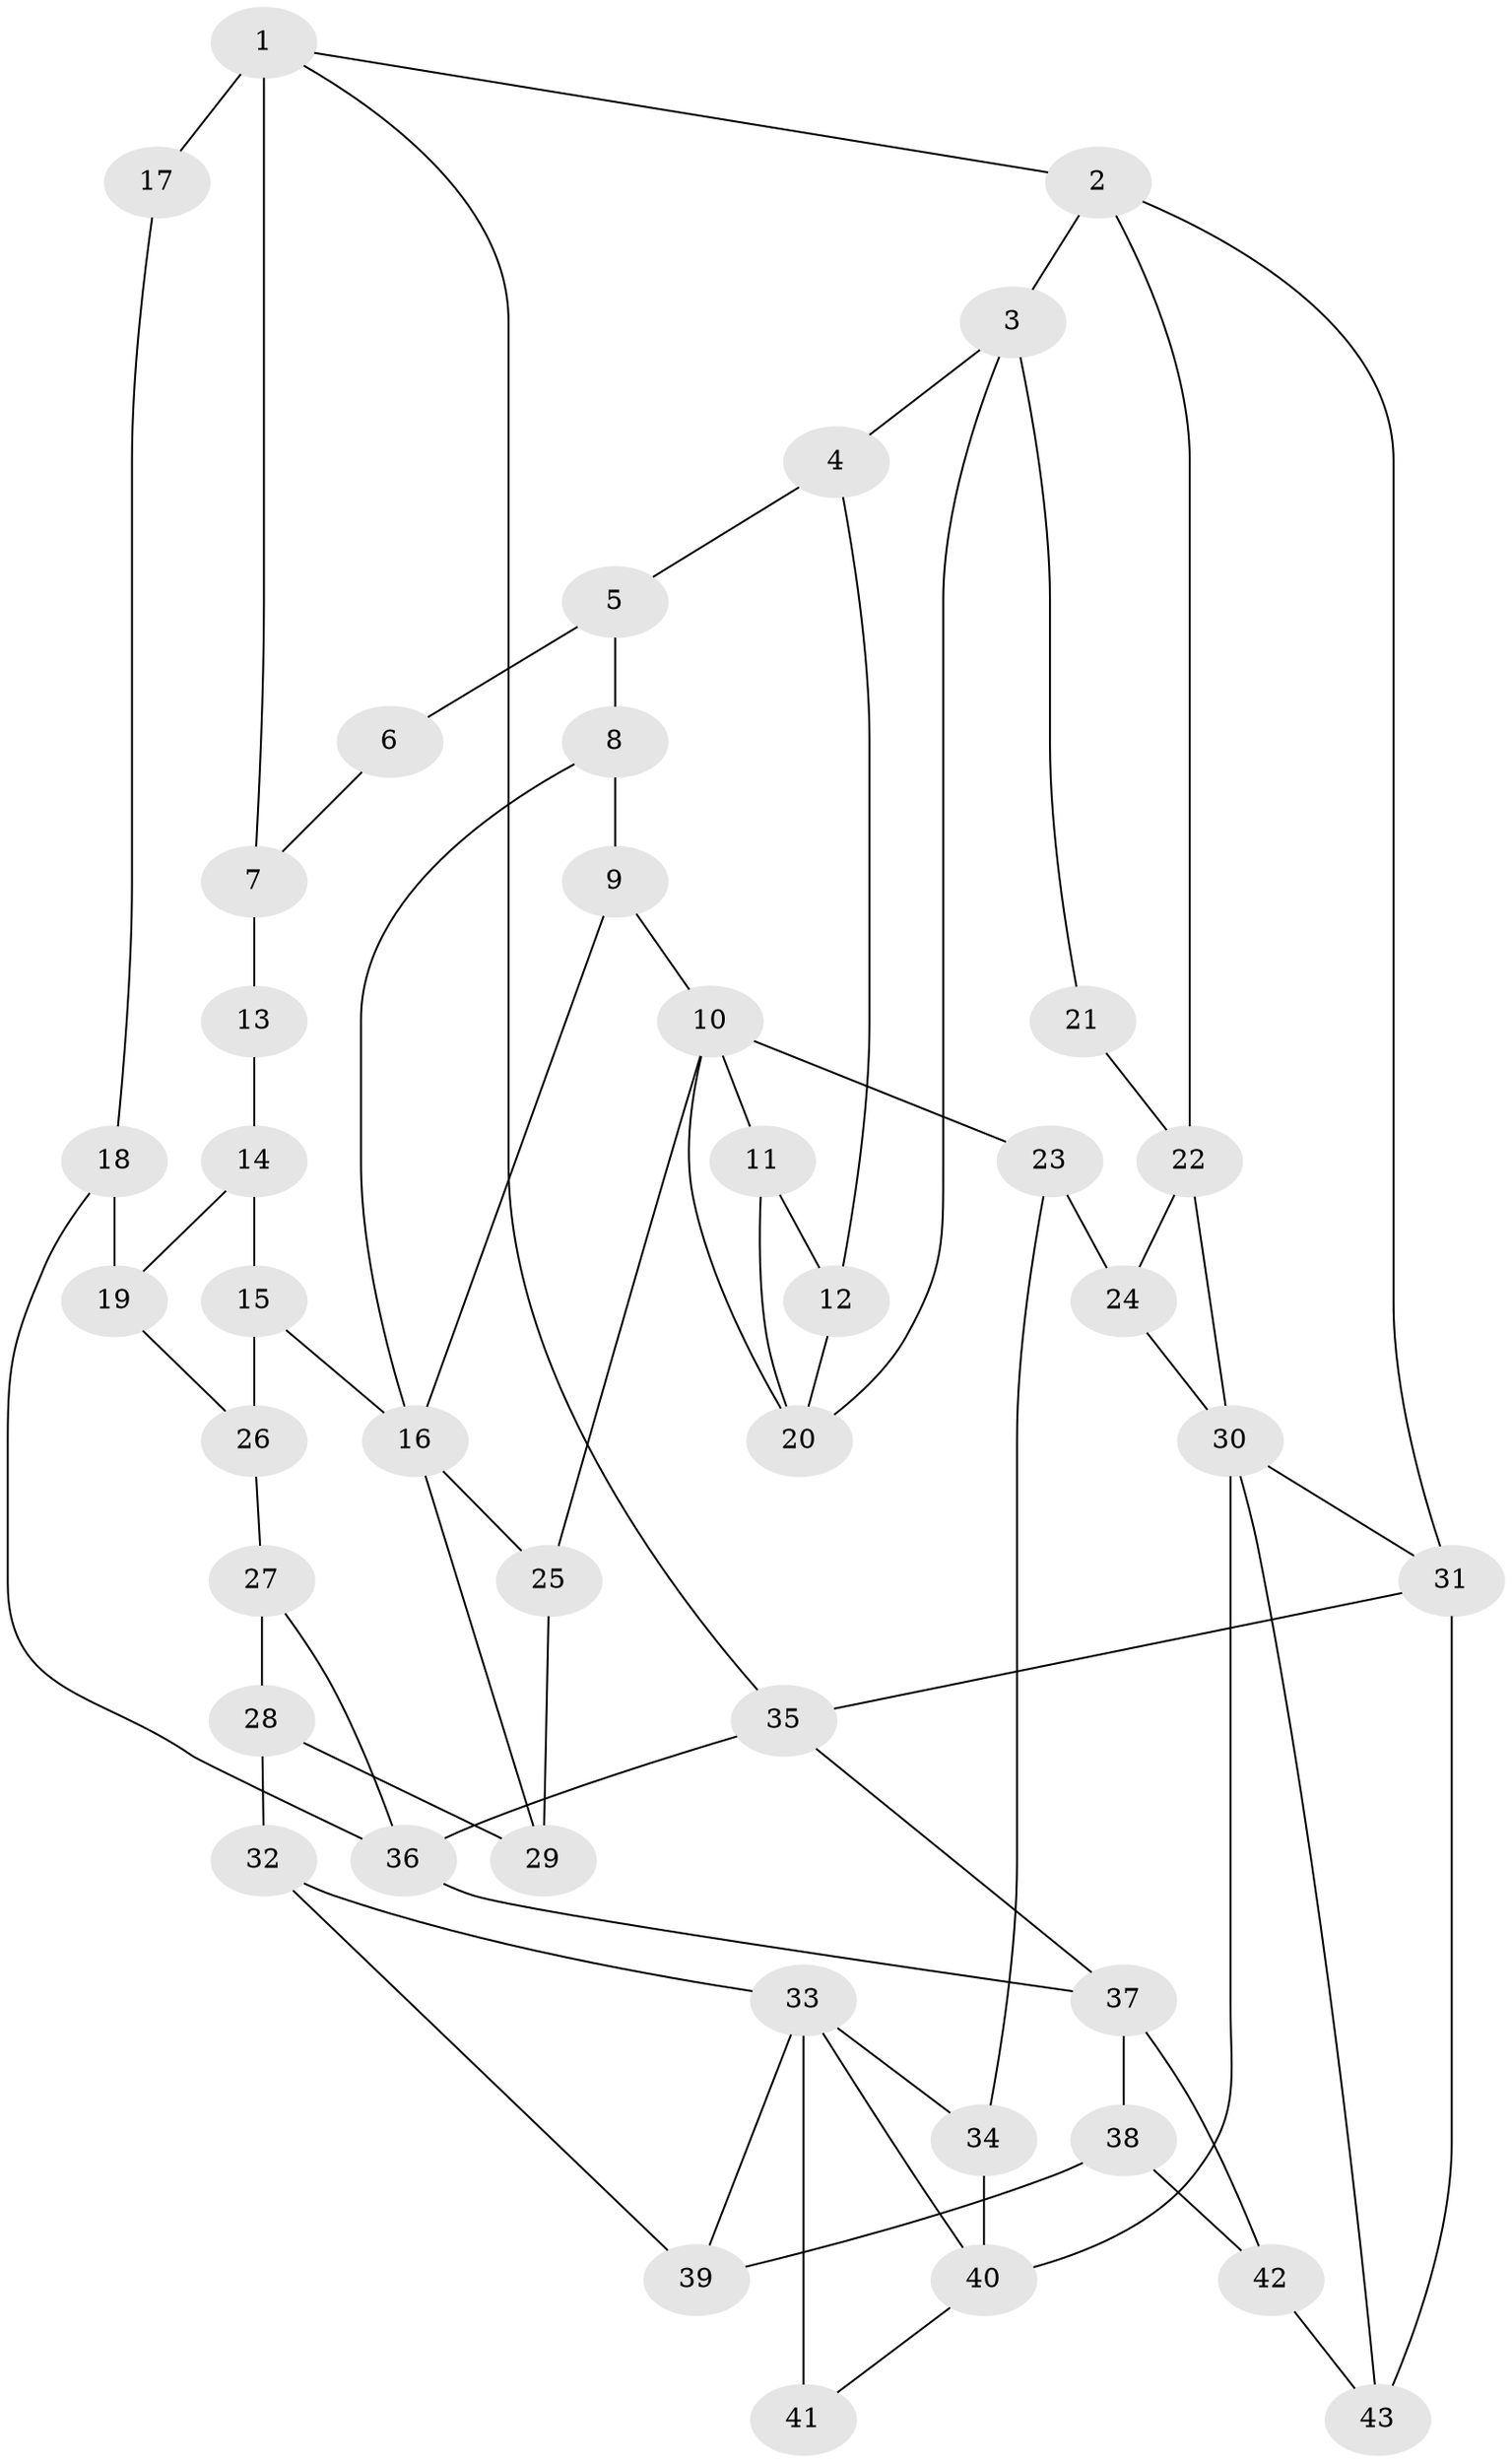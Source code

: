 // original degree distribution, {3: 0.05813953488372093, 6: 0.22093023255813954, 5: 0.5465116279069767, 4: 0.1744186046511628}
// Generated by graph-tools (version 1.1) at 2025/38/03/09/25 02:38:49]
// undirected, 43 vertices, 71 edges
graph export_dot {
graph [start="1"]
  node [color=gray90,style=filled];
  1;
  2;
  3;
  4;
  5;
  6;
  7;
  8;
  9;
  10;
  11;
  12;
  13;
  14;
  15;
  16;
  17;
  18;
  19;
  20;
  21;
  22;
  23;
  24;
  25;
  26;
  27;
  28;
  29;
  30;
  31;
  32;
  33;
  34;
  35;
  36;
  37;
  38;
  39;
  40;
  41;
  42;
  43;
  1 -- 2 [weight=1.0];
  1 -- 7 [weight=1.0];
  1 -- 17 [weight=2.0];
  1 -- 35 [weight=1.0];
  2 -- 3 [weight=1.0];
  2 -- 22 [weight=1.0];
  2 -- 31 [weight=1.0];
  3 -- 4 [weight=1.0];
  3 -- 20 [weight=1.0];
  3 -- 21 [weight=1.0];
  4 -- 5 [weight=1.0];
  4 -- 12 [weight=1.0];
  5 -- 6 [weight=1.0];
  5 -- 8 [weight=1.0];
  6 -- 7 [weight=1.0];
  7 -- 13 [weight=1.0];
  8 -- 9 [weight=1.0];
  8 -- 16 [weight=1.0];
  9 -- 10 [weight=1.0];
  9 -- 16 [weight=1.0];
  10 -- 11 [weight=1.0];
  10 -- 20 [weight=1.0];
  10 -- 23 [weight=2.0];
  10 -- 25 [weight=1.0];
  11 -- 12 [weight=2.0];
  11 -- 20 [weight=1.0];
  12 -- 20 [weight=1.0];
  13 -- 14 [weight=2.0];
  14 -- 15 [weight=2.0];
  14 -- 19 [weight=2.0];
  15 -- 16 [weight=2.0];
  15 -- 26 [weight=1.0];
  16 -- 25 [weight=1.0];
  16 -- 29 [weight=1.0];
  17 -- 18 [weight=1.0];
  18 -- 19 [weight=2.0];
  18 -- 36 [weight=1.0];
  19 -- 26 [weight=1.0];
  21 -- 22 [weight=2.0];
  22 -- 24 [weight=2.0];
  22 -- 30 [weight=1.0];
  23 -- 24 [weight=2.0];
  23 -- 34 [weight=2.0];
  24 -- 30 [weight=1.0];
  25 -- 29 [weight=1.0];
  26 -- 27 [weight=1.0];
  27 -- 28 [weight=1.0];
  27 -- 36 [weight=1.0];
  28 -- 29 [weight=1.0];
  28 -- 32 [weight=1.0];
  30 -- 31 [weight=1.0];
  30 -- 40 [weight=2.0];
  30 -- 43 [weight=1.0];
  31 -- 35 [weight=1.0];
  31 -- 43 [weight=1.0];
  32 -- 33 [weight=1.0];
  32 -- 39 [weight=1.0];
  33 -- 34 [weight=1.0];
  33 -- 39 [weight=1.0];
  33 -- 40 [weight=1.0];
  33 -- 41 [weight=2.0];
  34 -- 40 [weight=1.0];
  35 -- 36 [weight=1.0];
  35 -- 37 [weight=1.0];
  36 -- 37 [weight=1.0];
  37 -- 38 [weight=1.0];
  37 -- 42 [weight=1.0];
  38 -- 39 [weight=1.0];
  38 -- 42 [weight=1.0];
  40 -- 41 [weight=1.0];
  42 -- 43 [weight=1.0];
}
